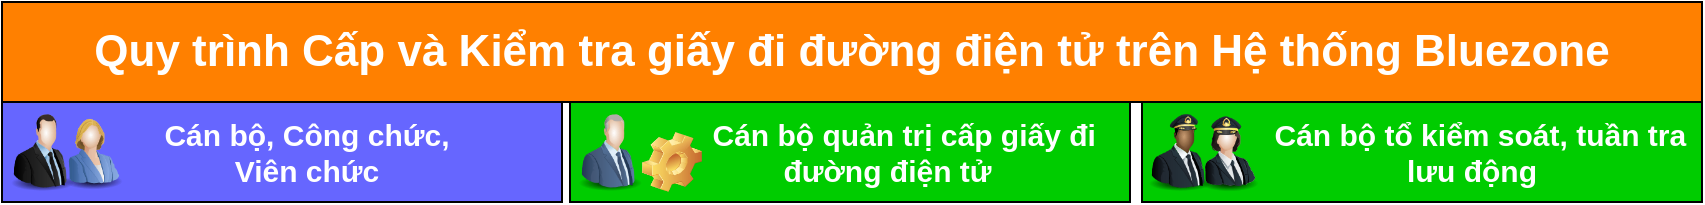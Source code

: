 <mxfile version="15.3.5" type="github">
  <diagram id="aXsHD7Z4nfJTBLjKKZMQ" name="Page-1">
    <mxGraphModel dx="1038" dy="579" grid="1" gridSize="10" guides="1" tooltips="1" connect="1" arrows="1" fold="1" page="1" pageScale="1" pageWidth="850" pageHeight="1100" math="0" shadow="0">
      <root>
        <mxCell id="0" />
        <mxCell id="1" parent="0" />
        <mxCell id="8f64qvsZTYQRd2PqQDZX-1" value="&lt;b&gt;&lt;font style=&quot;font-size: 22px&quot; color=&quot;#ffffff&quot;&gt;Quy trình Cấp và Kiểm tra giấy đi đường điện tử trên Hệ thống Bluezone&lt;/font&gt;&lt;/b&gt;" style="rounded=0;whiteSpace=wrap;html=1;hachureGap=4;pointerEvents=0;fillColor=#FF8000;" vertex="1" parent="1">
          <mxGeometry width="850" height="50" as="geometry" />
        </mxCell>
        <mxCell id="8f64qvsZTYQRd2PqQDZX-15" value="&lt;font color=&quot;#ffffff&quot; size=&quot;1&quot;&gt;&lt;b style=&quot;font-size: 15px&quot;&gt;&amp;nbsp; &amp;nbsp; &amp;nbsp; &amp;nbsp; &amp;nbsp; &amp;nbsp; &amp;nbsp; &amp;nbsp; &amp;nbsp; &amp;nbsp;Cán bộ, Công chức,&amp;nbsp; &amp;nbsp; &amp;nbsp; &amp;nbsp; &amp;nbsp; &amp;nbsp; &amp;nbsp; &amp;nbsp; &amp;nbsp; &amp;nbsp; Viên chức&lt;/b&gt;&lt;/font&gt;" style="rounded=0;whiteSpace=wrap;html=1;hachureGap=4;pointerEvents=0;fillColor=#6666FF;" vertex="1" parent="1">
          <mxGeometry y="50" width="280" height="50" as="geometry" />
        </mxCell>
        <mxCell id="8f64qvsZTYQRd2PqQDZX-16" value="&lt;font color=&quot;#ffffff&quot; size=&quot;1&quot;&gt;&lt;b style=&quot;font-size: 15px&quot;&gt;&amp;nbsp; &amp;nbsp; &amp;nbsp; &amp;nbsp; &amp;nbsp; &amp;nbsp; &amp;nbsp; &amp;nbsp; Cán bộ quản trị cấp giấy đi&amp;nbsp; &amp;nbsp; &amp;nbsp; &amp;nbsp; &amp;nbsp; &amp;nbsp; &amp;nbsp;đường điện tử&lt;/b&gt;&lt;/font&gt;" style="rounded=0;whiteSpace=wrap;html=1;hachureGap=4;pointerEvents=0;fillColor=#00CC00;" vertex="1" parent="1">
          <mxGeometry x="284" y="50" width="280" height="50" as="geometry" />
        </mxCell>
        <mxCell id="8f64qvsZTYQRd2PqQDZX-17" value="&lt;font color=&quot;#ffffff&quot; size=&quot;1&quot;&gt;&lt;b style=&quot;font-size: 15px&quot;&gt;&amp;nbsp; &amp;nbsp; &amp;nbsp; &amp;nbsp; &amp;nbsp; &amp;nbsp; &amp;nbsp; &amp;nbsp;Cán bộ tổ kiểm soát, tuần tra&amp;nbsp; &amp;nbsp; &amp;nbsp; &amp;nbsp; &amp;nbsp; &amp;nbsp; &amp;nbsp; lưu động&lt;/b&gt;&lt;/font&gt;" style="rounded=0;whiteSpace=wrap;html=1;hachureGap=4;pointerEvents=0;fillColor=#00CC00;" vertex="1" parent="1">
          <mxGeometry x="570" y="50" width="280" height="50" as="geometry" />
        </mxCell>
        <mxCell id="8f64qvsZTYQRd2PqQDZX-18" value="" style="image;html=1;image=img/lib/clip_art/people/Suit_Man_128x128.png;hachureGap=4;pointerEvents=0;fillColor=#00CC00;" vertex="1" parent="1">
          <mxGeometry y="55" width="40" height="40" as="geometry" />
        </mxCell>
        <mxCell id="8f64qvsZTYQRd2PqQDZX-20" value="" style="image;html=1;image=img/lib/clip_art/people/Suit_Woman_Blue_128x128.png;hachureGap=4;pointerEvents=0;fillColor=#00CC00;" vertex="1" parent="1">
          <mxGeometry x="25" y="54" width="40" height="40" as="geometry" />
        </mxCell>
        <mxCell id="8f64qvsZTYQRd2PqQDZX-21" value="" style="image;html=1;image=img/lib/clip_art/people/Suit_Man_Blue_128x128.png;hachureGap=4;pointerEvents=0;fillColor=#00CC00;" vertex="1" parent="1">
          <mxGeometry x="284" y="55" width="40" height="40" as="geometry" />
        </mxCell>
        <mxCell id="8f64qvsZTYQRd2PqQDZX-22" value="" style="shape=image;html=1;verticalLabelPosition=bottom;verticalAlign=top;imageAspect=0;image=img/clipart/Gear_128x128.png;hachureGap=4;pointerEvents=0;fillColor=#00CC00;" vertex="1" parent="1">
          <mxGeometry x="320" y="65" width="30" height="30" as="geometry" />
        </mxCell>
        <mxCell id="8f64qvsZTYQRd2PqQDZX-23" value="" style="image;html=1;image=img/lib/clip_art/people/Pilot_Man_Black_128x128.png;hachureGap=4;pointerEvents=0;fillColor=#00CC00;" vertex="1" parent="1">
          <mxGeometry x="564" y="55" width="50" height="40" as="geometry" />
        </mxCell>
        <mxCell id="8f64qvsZTYQRd2PqQDZX-24" value="" style="image;html=1;image=img/lib/clip_art/people/Pilot_Woman_128x128.png;hachureGap=4;pointerEvents=0;fillColor=#00CC00;" vertex="1" parent="1">
          <mxGeometry x="583" y="55" width="60" height="40" as="geometry" />
        </mxCell>
      </root>
    </mxGraphModel>
  </diagram>
</mxfile>
